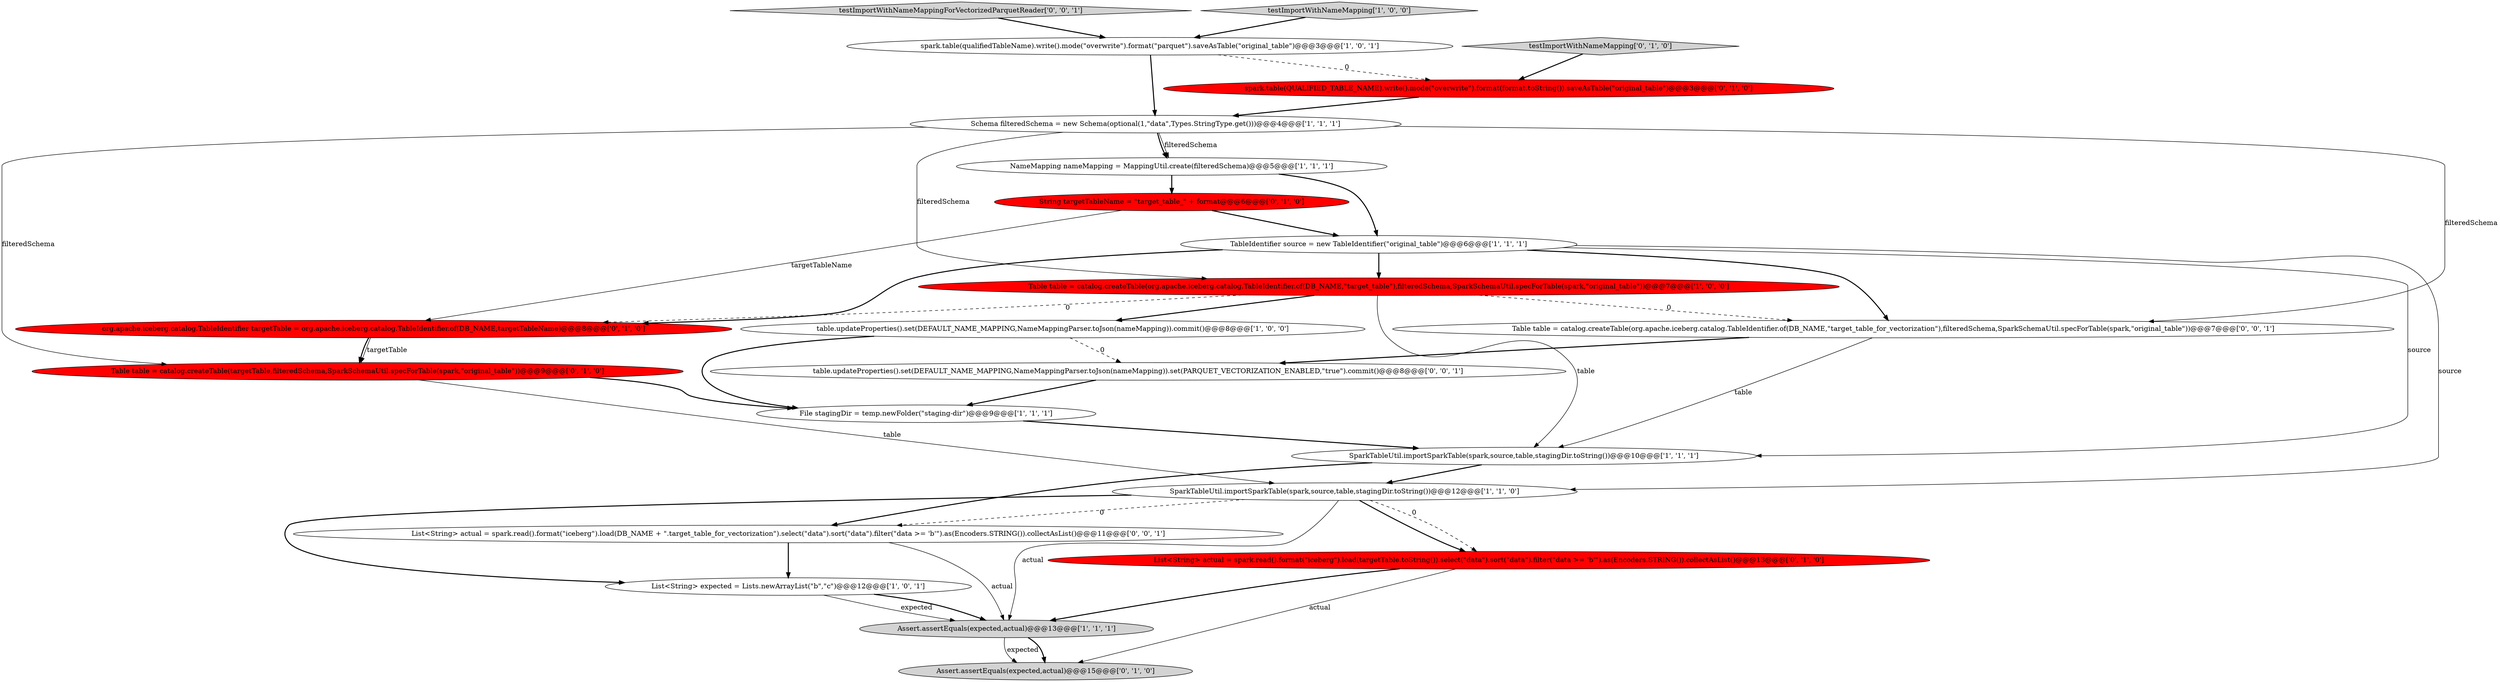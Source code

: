digraph {
21 [style = filled, label = "table.updateProperties().set(DEFAULT_NAME_MAPPING,NameMappingParser.toJson(nameMapping)).set(PARQUET_VECTORIZATION_ENABLED,\"true\").commit()@@@8@@@['0', '0', '1']", fillcolor = white, shape = ellipse image = "AAA0AAABBB3BBB"];
10 [style = filled, label = "NameMapping nameMapping = MappingUtil.create(filteredSchema)@@@5@@@['1', '1', '1']", fillcolor = white, shape = ellipse image = "AAA0AAABBB1BBB"];
2 [style = filled, label = "List<String> expected = Lists.newArrayList(\"b\",\"c\")@@@12@@@['1', '0', '1']", fillcolor = white, shape = ellipse image = "AAA0AAABBB1BBB"];
7 [style = filled, label = "File stagingDir = temp.newFolder(\"staging-dir\")@@@9@@@['1', '1', '1']", fillcolor = white, shape = ellipse image = "AAA0AAABBB1BBB"];
16 [style = filled, label = "spark.table(QUALIFIED_TABLE_NAME).write().mode(\"overwrite\").format(format.toString()).saveAsTable(\"original_table\")@@@3@@@['0', '1', '0']", fillcolor = red, shape = ellipse image = "AAA1AAABBB2BBB"];
3 [style = filled, label = "spark.table(qualifiedTableName).write().mode(\"overwrite\").format(\"parquet\").saveAsTable(\"original_table\")@@@3@@@['1', '0', '1']", fillcolor = white, shape = ellipse image = "AAA0AAABBB1BBB"];
4 [style = filled, label = "Schema filteredSchema = new Schema(optional(1,\"data\",Types.StringType.get()))@@@4@@@['1', '1', '1']", fillcolor = white, shape = ellipse image = "AAA0AAABBB1BBB"];
20 [style = filled, label = "List<String> actual = spark.read().format(\"iceberg\").load(DB_NAME + \".target_table_for_vectorization\").select(\"data\").sort(\"data\").filter(\"data >= 'b'\").as(Encoders.STRING()).collectAsList()@@@11@@@['0', '0', '1']", fillcolor = white, shape = ellipse image = "AAA0AAABBB3BBB"];
12 [style = filled, label = "String targetTableName = \"target_table_\" + format@@@6@@@['0', '1', '0']", fillcolor = red, shape = ellipse image = "AAA1AAABBB2BBB"];
19 [style = filled, label = "testImportWithNameMappingForVectorizedParquetReader['0', '0', '1']", fillcolor = lightgray, shape = diamond image = "AAA0AAABBB3BBB"];
18 [style = filled, label = "org.apache.iceberg.catalog.TableIdentifier targetTable = org.apache.iceberg.catalog.TableIdentifier.of(DB_NAME,targetTableName)@@@8@@@['0', '1', '0']", fillcolor = red, shape = ellipse image = "AAA1AAABBB2BBB"];
8 [style = filled, label = "SparkTableUtil.importSparkTable(spark,source,table,stagingDir.toString())@@@12@@@['1', '1', '0']", fillcolor = white, shape = ellipse image = "AAA0AAABBB1BBB"];
9 [style = filled, label = "SparkTableUtil.importSparkTable(spark,source,table,stagingDir.toString())@@@10@@@['1', '1', '1']", fillcolor = white, shape = ellipse image = "AAA0AAABBB1BBB"];
13 [style = filled, label = "testImportWithNameMapping['0', '1', '0']", fillcolor = lightgray, shape = diamond image = "AAA0AAABBB2BBB"];
0 [style = filled, label = "Assert.assertEquals(expected,actual)@@@13@@@['1', '1', '1']", fillcolor = lightgray, shape = ellipse image = "AAA0AAABBB1BBB"];
6 [style = filled, label = "table.updateProperties().set(DEFAULT_NAME_MAPPING,NameMappingParser.toJson(nameMapping)).commit()@@@8@@@['1', '0', '0']", fillcolor = white, shape = ellipse image = "AAA0AAABBB1BBB"];
17 [style = filled, label = "Assert.assertEquals(expected,actual)@@@15@@@['0', '1', '0']", fillcolor = lightgray, shape = ellipse image = "AAA0AAABBB2BBB"];
22 [style = filled, label = "Table table = catalog.createTable(org.apache.iceberg.catalog.TableIdentifier.of(DB_NAME,\"target_table_for_vectorization\"),filteredSchema,SparkSchemaUtil.specForTable(spark,\"original_table\"))@@@7@@@['0', '0', '1']", fillcolor = white, shape = ellipse image = "AAA0AAABBB3BBB"];
5 [style = filled, label = "TableIdentifier source = new TableIdentifier(\"original_table\")@@@6@@@['1', '1', '1']", fillcolor = white, shape = ellipse image = "AAA0AAABBB1BBB"];
11 [style = filled, label = "testImportWithNameMapping['1', '0', '0']", fillcolor = lightgray, shape = diamond image = "AAA0AAABBB1BBB"];
14 [style = filled, label = "Table table = catalog.createTable(targetTable,filteredSchema,SparkSchemaUtil.specForTable(spark,\"original_table\"))@@@9@@@['0', '1', '0']", fillcolor = red, shape = ellipse image = "AAA1AAABBB2BBB"];
15 [style = filled, label = "List<String> actual = spark.read().format(\"iceberg\").load(targetTable.toString()).select(\"data\").sort(\"data\").filter(\"data >= 'b'\").as(Encoders.STRING()).collectAsList()@@@13@@@['0', '1', '0']", fillcolor = red, shape = ellipse image = "AAA1AAABBB2BBB"];
1 [style = filled, label = "Table table = catalog.createTable(org.apache.iceberg.catalog.TableIdentifier.of(DB_NAME,\"target_table\"),filteredSchema,SparkSchemaUtil.specForTable(spark,\"original_table\"))@@@7@@@['1', '0', '0']", fillcolor = red, shape = ellipse image = "AAA1AAABBB1BBB"];
4->10 [style = bold, label=""];
6->21 [style = dashed, label="0"];
14->8 [style = solid, label="table"];
8->15 [style = bold, label=""];
12->5 [style = bold, label=""];
0->17 [style = solid, label="expected"];
0->17 [style = bold, label=""];
8->15 [style = dashed, label="0"];
8->20 [style = dashed, label="0"];
22->21 [style = bold, label=""];
5->9 [style = solid, label="source"];
2->0 [style = solid, label="expected"];
9->20 [style = bold, label=""];
12->18 [style = solid, label="targetTableName"];
1->18 [style = dashed, label="0"];
5->18 [style = bold, label=""];
18->14 [style = solid, label="targetTable"];
9->8 [style = bold, label=""];
3->4 [style = bold, label=""];
13->16 [style = bold, label=""];
1->22 [style = dashed, label="0"];
14->7 [style = bold, label=""];
20->2 [style = bold, label=""];
7->9 [style = bold, label=""];
4->14 [style = solid, label="filteredSchema"];
5->1 [style = bold, label=""];
8->0 [style = solid, label="actual"];
15->17 [style = solid, label="actual"];
2->0 [style = bold, label=""];
1->6 [style = bold, label=""];
10->5 [style = bold, label=""];
8->2 [style = bold, label=""];
11->3 [style = bold, label=""];
10->12 [style = bold, label=""];
15->0 [style = bold, label=""];
4->22 [style = solid, label="filteredSchema"];
21->7 [style = bold, label=""];
22->9 [style = solid, label="table"];
4->1 [style = solid, label="filteredSchema"];
20->0 [style = solid, label="actual"];
16->4 [style = bold, label=""];
6->7 [style = bold, label=""];
1->9 [style = solid, label="table"];
4->10 [style = solid, label="filteredSchema"];
5->22 [style = bold, label=""];
19->3 [style = bold, label=""];
18->14 [style = bold, label=""];
5->8 [style = solid, label="source"];
3->16 [style = dashed, label="0"];
}
